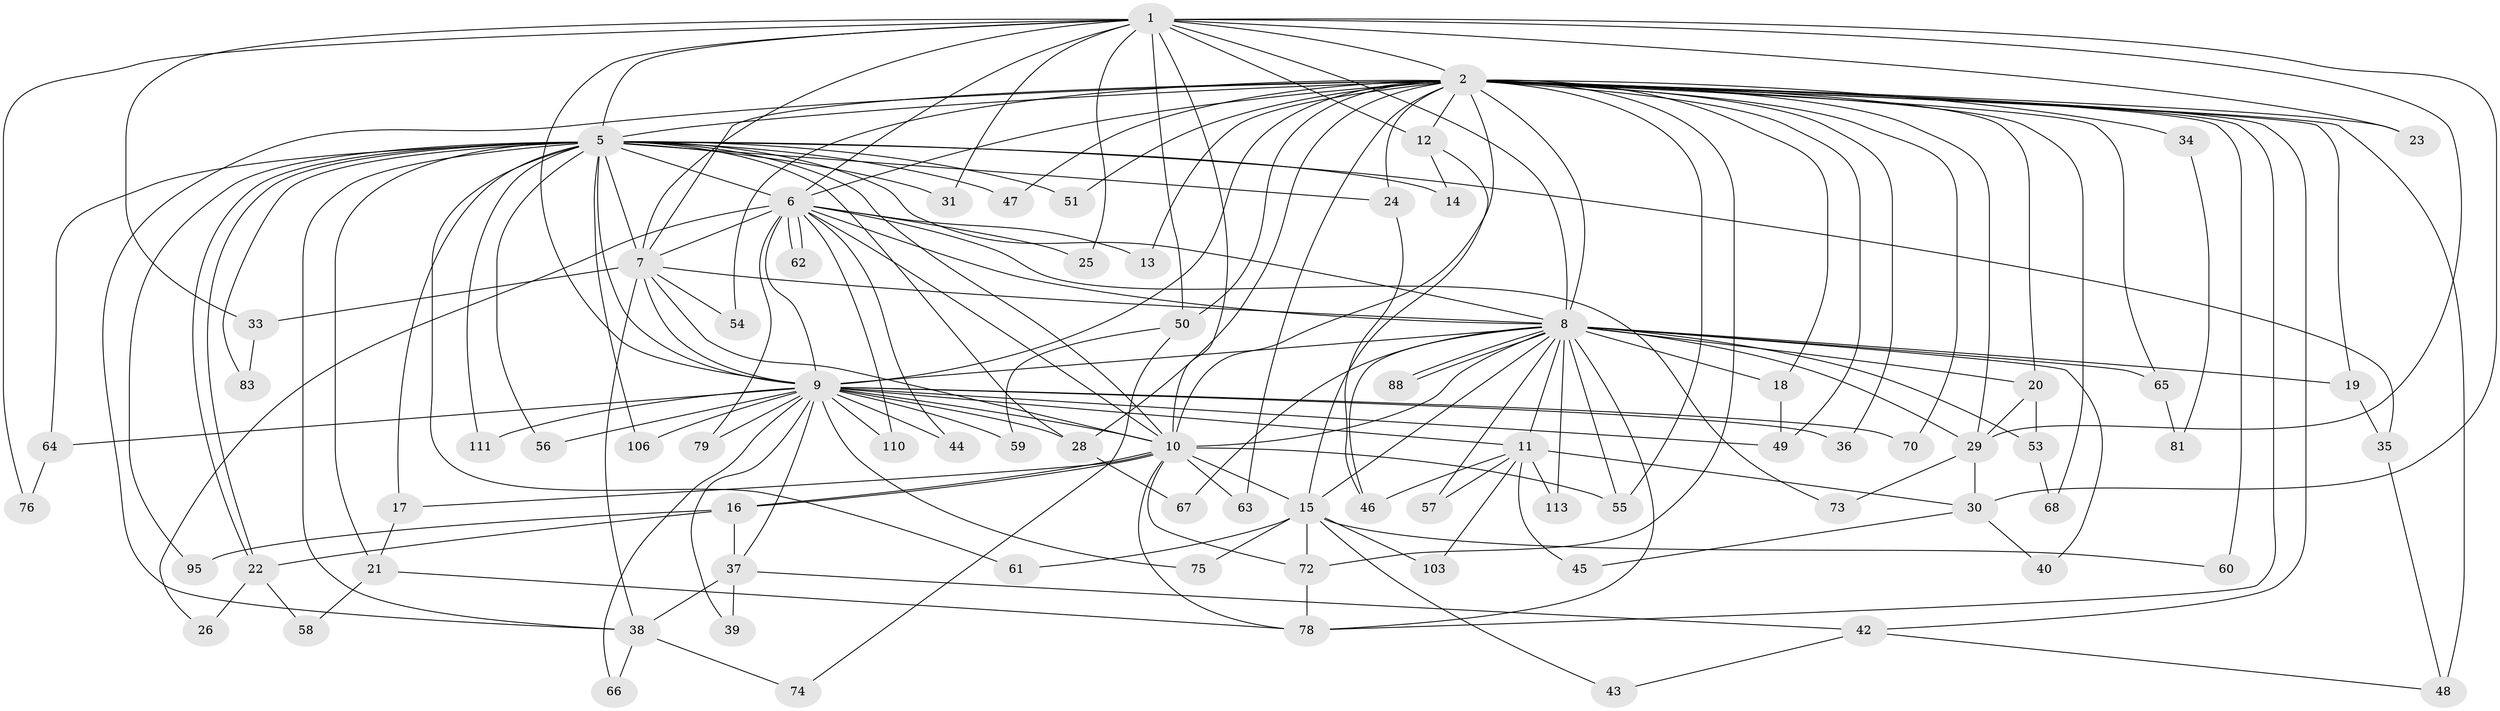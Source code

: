 // original degree distribution, {18: 0.008849557522123894, 15: 0.008849557522123894, 21: 0.008849557522123894, 26: 0.008849557522123894, 28: 0.017699115044247787, 19: 0.017699115044247787, 13: 0.008849557522123894, 31: 0.008849557522123894, 8: 0.008849557522123894, 5: 0.05309734513274336, 2: 0.584070796460177, 9: 0.008849557522123894, 3: 0.1592920353982301, 4: 0.07079646017699115, 7: 0.008849557522123894, 6: 0.017699115044247787}
// Generated by graph-tools (version 1.1) at 2025/17/03/04/25 18:17:56]
// undirected, 79 vertices, 185 edges
graph export_dot {
graph [start="1"]
  node [color=gray90,style=filled];
  1;
  2 [super="+4+71+107+3"];
  5;
  6;
  7;
  8;
  9;
  10 [super="+69+90+89+104+87"];
  11;
  12;
  13;
  14;
  15 [super="+27"];
  16;
  17;
  18;
  19;
  20;
  21;
  22 [super="+32"];
  23;
  24;
  25;
  26;
  28 [super="+82"];
  29 [super="+85+80+77"];
  30 [super="+41"];
  31;
  33;
  34;
  35;
  36;
  37;
  38 [super="+96+52"];
  39;
  40;
  42;
  43;
  44;
  45;
  46 [super="+86"];
  47;
  48 [super="+84"];
  49 [super="+92"];
  50;
  51;
  53;
  54;
  55;
  56;
  57;
  58;
  59;
  60;
  61;
  62;
  63;
  64;
  65;
  66;
  67;
  68;
  70;
  72;
  73;
  74;
  75;
  76;
  78 [super="+99+94"];
  79;
  81;
  83;
  88;
  95;
  103;
  106;
  110;
  111;
  113;
  1 -- 2 [weight=3];
  1 -- 5;
  1 -- 6;
  1 -- 7;
  1 -- 8;
  1 -- 9;
  1 -- 10;
  1 -- 12;
  1 -- 23;
  1 -- 25;
  1 -- 30;
  1 -- 31;
  1 -- 33;
  1 -- 50;
  1 -- 76;
  1 -- 29;
  2 -- 5 [weight=3];
  2 -- 6 [weight=4];
  2 -- 7 [weight=3];
  2 -- 8 [weight=4];
  2 -- 9 [weight=4];
  2 -- 10 [weight=3];
  2 -- 28 [weight=2];
  2 -- 49;
  2 -- 60 [weight=2];
  2 -- 72;
  2 -- 12 [weight=2];
  2 -- 13;
  2 -- 78;
  2 -- 23;
  2 -- 24;
  2 -- 29;
  2 -- 34;
  2 -- 42;
  2 -- 47;
  2 -- 48 [weight=2];
  2 -- 51;
  2 -- 54;
  2 -- 65;
  2 -- 68;
  2 -- 70;
  2 -- 18;
  2 -- 19;
  2 -- 20;
  2 -- 36;
  2 -- 38;
  2 -- 50;
  2 -- 55;
  2 -- 63;
  5 -- 6;
  5 -- 7;
  5 -- 8;
  5 -- 9;
  5 -- 10;
  5 -- 14;
  5 -- 17;
  5 -- 21;
  5 -- 22;
  5 -- 22;
  5 -- 24;
  5 -- 28;
  5 -- 31;
  5 -- 35;
  5 -- 38;
  5 -- 47;
  5 -- 51;
  5 -- 56;
  5 -- 61;
  5 -- 64;
  5 -- 83;
  5 -- 95;
  5 -- 106;
  5 -- 111;
  6 -- 7;
  6 -- 8;
  6 -- 9;
  6 -- 10;
  6 -- 13;
  6 -- 25;
  6 -- 26;
  6 -- 44;
  6 -- 62;
  6 -- 62;
  6 -- 73;
  6 -- 79;
  6 -- 110;
  7 -- 8;
  7 -- 9;
  7 -- 10 [weight=2];
  7 -- 33;
  7 -- 38;
  7 -- 54;
  8 -- 9;
  8 -- 10 [weight=3];
  8 -- 11;
  8 -- 15 [weight=2];
  8 -- 18;
  8 -- 19;
  8 -- 20;
  8 -- 29;
  8 -- 40;
  8 -- 46;
  8 -- 53;
  8 -- 55;
  8 -- 57;
  8 -- 65;
  8 -- 67;
  8 -- 78 [weight=2];
  8 -- 88;
  8 -- 88;
  8 -- 113;
  9 -- 10 [weight=2];
  9 -- 11;
  9 -- 36;
  9 -- 37;
  9 -- 39;
  9 -- 44;
  9 -- 56;
  9 -- 59;
  9 -- 64;
  9 -- 66;
  9 -- 70;
  9 -- 75;
  9 -- 79;
  9 -- 106;
  9 -- 110;
  9 -- 111;
  9 -- 49;
  9 -- 28;
  10 -- 16;
  10 -- 16;
  10 -- 17;
  10 -- 55;
  10 -- 63;
  10 -- 78 [weight=2];
  10 -- 15;
  10 -- 72;
  11 -- 45;
  11 -- 46;
  11 -- 57;
  11 -- 103;
  11 -- 113;
  11 -- 30;
  12 -- 14;
  12 -- 15;
  15 -- 43;
  15 -- 60;
  15 -- 61;
  15 -- 75;
  15 -- 103;
  15 -- 72;
  16 -- 37;
  16 -- 95;
  16 -- 22;
  17 -- 21;
  18 -- 49;
  19 -- 35;
  20 -- 53;
  20 -- 29;
  21 -- 58;
  21 -- 78;
  22 -- 26;
  22 -- 58;
  24 -- 46;
  28 -- 67;
  29 -- 30 [weight=2];
  29 -- 73;
  30 -- 40;
  30 -- 45;
  33 -- 83;
  34 -- 81;
  35 -- 48;
  37 -- 39;
  37 -- 42;
  37 -- 38;
  38 -- 66;
  38 -- 74;
  42 -- 43;
  42 -- 48;
  50 -- 59;
  50 -- 74;
  53 -- 68;
  64 -- 76;
  65 -- 81;
  72 -- 78;
}

